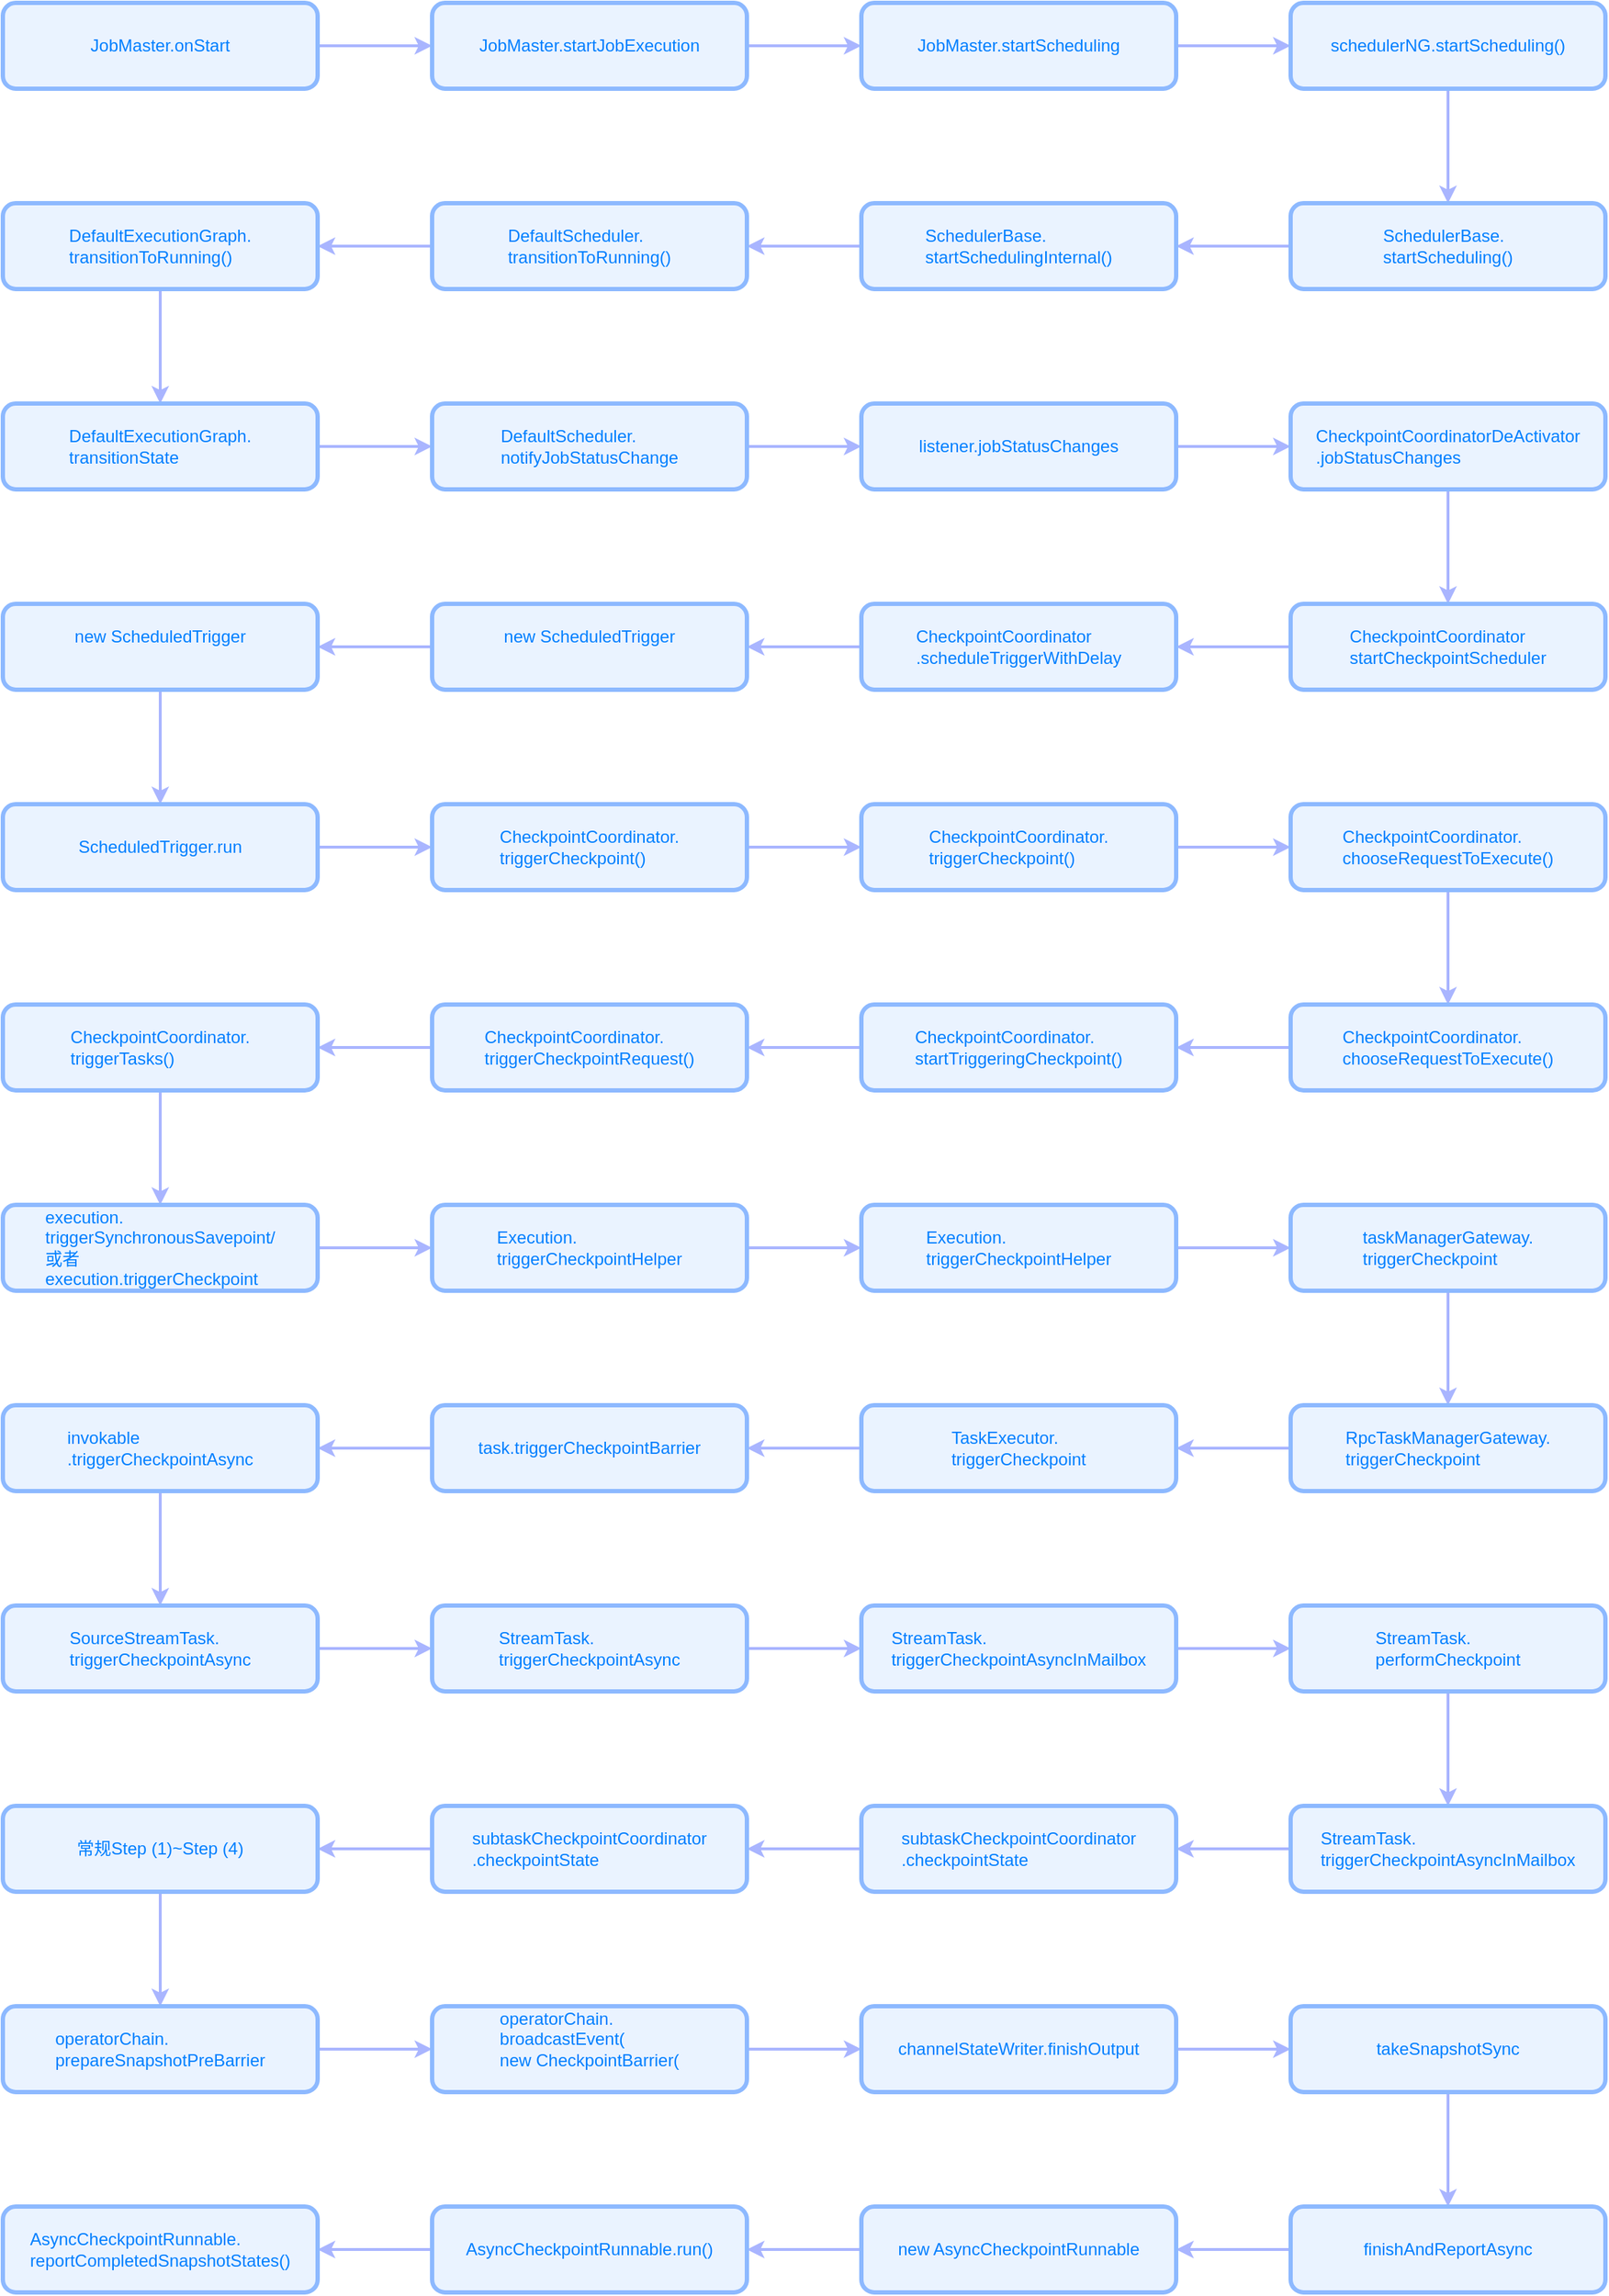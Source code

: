 <mxfile version="20.2.0" type="github">
  <diagram id="rIVFuziZvPPRcLXx0T_O" name="第 1 页">
    <mxGraphModel dx="1422" dy="762" grid="1" gridSize="10" guides="1" tooltips="1" connect="1" arrows="1" fold="1" page="1" pageScale="1" pageWidth="827" pageHeight="1169" math="0" shadow="0">
      <root>
        <mxCell id="0" />
        <mxCell id="1" parent="0" />
        <mxCell id="JBiYZkBzwP2a8FWgT42R-4" value="" style="edgeStyle=orthogonalEdgeStyle;rounded=0;orthogonalLoop=1;jettySize=auto;html=1;fontFamily=Helvetica;fontSize=12;fontColor=#007FFF;strokeColor=#A9B5FF;strokeWidth=2;" edge="1" parent="1" source="JBiYZkBzwP2a8FWgT42R-1" target="JBiYZkBzwP2a8FWgT42R-3">
          <mxGeometry relative="1" as="geometry" />
        </mxCell>
        <mxCell id="JBiYZkBzwP2a8FWgT42R-1" value="&lt;span style=&quot;text-align: left;&quot;&gt;&lt;font color=&quot;#007fff&quot;&gt;JobMaster.&lt;/font&gt;&lt;/span&gt;&lt;font color=&quot;#007fff&quot;&gt;onStart&lt;/font&gt;" style="rounded=1;whiteSpace=wrap;html=1;fillColor=#EAF3FF;strokeColor=#8DB9FF;strokeWidth=3;" vertex="1" parent="1">
          <mxGeometry x="50" y="120" width="220" height="60" as="geometry" />
        </mxCell>
        <mxCell id="JBiYZkBzwP2a8FWgT42R-6" value="" style="edgeStyle=orthogonalEdgeStyle;rounded=0;orthogonalLoop=1;jettySize=auto;html=1;fontFamily=Helvetica;fontSize=12;fontColor=#007FFF;strokeColor=#A9B5FF;strokeWidth=2;" edge="1" parent="1" source="JBiYZkBzwP2a8FWgT42R-3" target="JBiYZkBzwP2a8FWgT42R-5">
          <mxGeometry relative="1" as="geometry" />
        </mxCell>
        <mxCell id="JBiYZkBzwP2a8FWgT42R-3" value="&lt;span style=&quot;text-align: left;&quot;&gt;&lt;font color=&quot;#007fff&quot;&gt;JobMaster.startJobExecution&lt;/font&gt;&lt;/span&gt;" style="rounded=1;whiteSpace=wrap;html=1;fillColor=#EAF3FF;strokeColor=#8DB9FF;strokeWidth=3;" vertex="1" parent="1">
          <mxGeometry x="350" y="120" width="220" height="60" as="geometry" />
        </mxCell>
        <mxCell id="JBiYZkBzwP2a8FWgT42R-8" value="" style="edgeStyle=orthogonalEdgeStyle;rounded=0;orthogonalLoop=1;jettySize=auto;html=1;fontFamily=Helvetica;fontSize=12;fontColor=#007FFF;strokeColor=#A9B5FF;strokeWidth=2;" edge="1" parent="1" source="JBiYZkBzwP2a8FWgT42R-5" target="JBiYZkBzwP2a8FWgT42R-7">
          <mxGeometry relative="1" as="geometry" />
        </mxCell>
        <mxCell id="JBiYZkBzwP2a8FWgT42R-5" value="&lt;span style=&quot;text-align: left;&quot;&gt;&lt;font color=&quot;#007fff&quot;&gt;JobMaster.&lt;/font&gt;&lt;/span&gt;&lt;font color=&quot;#007fff&quot;&gt;startScheduling&lt;/font&gt;" style="rounded=1;whiteSpace=wrap;html=1;fillColor=#EAF3FF;strokeColor=#8DB9FF;strokeWidth=3;" vertex="1" parent="1">
          <mxGeometry x="650" y="120" width="220" height="60" as="geometry" />
        </mxCell>
        <mxCell id="JBiYZkBzwP2a8FWgT42R-10" value="" style="edgeStyle=orthogonalEdgeStyle;rounded=0;orthogonalLoop=1;jettySize=auto;html=1;fontFamily=Helvetica;fontSize=12;fontColor=#007FFF;strokeColor=#A9B5FF;strokeWidth=2;" edge="1" parent="1" source="JBiYZkBzwP2a8FWgT42R-7" target="JBiYZkBzwP2a8FWgT42R-9">
          <mxGeometry relative="1" as="geometry" />
        </mxCell>
        <mxCell id="JBiYZkBzwP2a8FWgT42R-7" value="&lt;div style=&quot;text-align: left;&quot;&gt;&lt;span style=&quot;background-color: initial;&quot;&gt;&lt;font color=&quot;#007fff&quot;&gt;schedulerNG.startScheduling()&lt;/font&gt;&lt;/span&gt;&lt;/div&gt;" style="rounded=1;whiteSpace=wrap;html=1;fillColor=#EAF3FF;strokeColor=#8DB9FF;strokeWidth=3;" vertex="1" parent="1">
          <mxGeometry x="950" y="120" width="220" height="60" as="geometry" />
        </mxCell>
        <mxCell id="JBiYZkBzwP2a8FWgT42R-12" value="" style="edgeStyle=orthogonalEdgeStyle;rounded=0;orthogonalLoop=1;jettySize=auto;html=1;fontFamily=Helvetica;fontSize=12;fontColor=#007FFF;strokeColor=#A9B5FF;strokeWidth=2;" edge="1" parent="1" source="JBiYZkBzwP2a8FWgT42R-9" target="JBiYZkBzwP2a8FWgT42R-11">
          <mxGeometry relative="1" as="geometry" />
        </mxCell>
        <mxCell id="JBiYZkBzwP2a8FWgT42R-9" value="&lt;div style=&quot;text-align: left;&quot;&gt;&lt;span style=&quot;background-color: initial;&quot;&gt;&lt;font color=&quot;#007fff&quot;&gt;SchedulerBase.&lt;/font&gt;&lt;/span&gt;&lt;/div&gt;&lt;span style=&quot;color: rgb(0, 127, 255); text-align: left;&quot;&gt;startScheduling()&lt;/span&gt;" style="rounded=1;whiteSpace=wrap;html=1;fillColor=#EAF3FF;strokeColor=#8DB9FF;strokeWidth=3;" vertex="1" parent="1">
          <mxGeometry x="950" y="260" width="220" height="60" as="geometry" />
        </mxCell>
        <mxCell id="JBiYZkBzwP2a8FWgT42R-14" value="" style="edgeStyle=orthogonalEdgeStyle;rounded=0;orthogonalLoop=1;jettySize=auto;html=1;fontFamily=Helvetica;fontSize=12;fontColor=#007FFF;strokeColor=#A9B5FF;strokeWidth=2;" edge="1" parent="1" source="JBiYZkBzwP2a8FWgT42R-11" target="JBiYZkBzwP2a8FWgT42R-13">
          <mxGeometry relative="1" as="geometry" />
        </mxCell>
        <mxCell id="JBiYZkBzwP2a8FWgT42R-11" value="&lt;div style=&quot;text-align: left;&quot;&gt;&lt;span style=&quot;background-color: initial;&quot;&gt;&lt;font color=&quot;#007fff&quot;&gt;SchedulerBase.&lt;/font&gt;&lt;/span&gt;&lt;/div&gt;&lt;div style=&quot;text-align: left;&quot;&gt;&lt;span style=&quot;background-color: initial;&quot;&gt;&lt;font color=&quot;#007fff&quot;&gt;startSchedulingInternal()&lt;/font&gt;&lt;/span&gt;&lt;/div&gt;" style="rounded=1;whiteSpace=wrap;html=1;fillColor=#EAF3FF;strokeColor=#8DB9FF;strokeWidth=3;" vertex="1" parent="1">
          <mxGeometry x="650" y="260" width="220" height="60" as="geometry" />
        </mxCell>
        <mxCell id="JBiYZkBzwP2a8FWgT42R-16" value="" style="edgeStyle=orthogonalEdgeStyle;rounded=0;orthogonalLoop=1;jettySize=auto;html=1;fontFamily=Helvetica;fontSize=12;fontColor=#007FFF;strokeColor=#A9B5FF;strokeWidth=2;" edge="1" parent="1" source="JBiYZkBzwP2a8FWgT42R-13" target="JBiYZkBzwP2a8FWgT42R-15">
          <mxGeometry relative="1" as="geometry" />
        </mxCell>
        <mxCell id="JBiYZkBzwP2a8FWgT42R-13" value="&lt;div style=&quot;text-align: left;&quot;&gt;&lt;span style=&quot;background-color: initial;&quot;&gt;&lt;font color=&quot;#007fff&quot;&gt;DefaultScheduler&lt;/font&gt;&lt;/span&gt;&lt;span style=&quot;color: rgb(0, 127, 255); background-color: initial;&quot;&gt;.&lt;/span&gt;&lt;/div&gt;&lt;div style=&quot;text-align: left;&quot;&gt;&lt;span style=&quot;background-color: initial;&quot;&gt;&lt;font color=&quot;#007fff&quot;&gt;transitionToRunning&lt;/font&gt;&lt;/span&gt;&lt;span style=&quot;color: rgb(0, 127, 255); background-color: initial;&quot;&gt;()&lt;/span&gt;&lt;/div&gt;" style="rounded=1;whiteSpace=wrap;html=1;fillColor=#EAF3FF;strokeColor=#8DB9FF;strokeWidth=3;" vertex="1" parent="1">
          <mxGeometry x="350" y="260" width="220" height="60" as="geometry" />
        </mxCell>
        <mxCell id="JBiYZkBzwP2a8FWgT42R-18" value="" style="edgeStyle=orthogonalEdgeStyle;rounded=0;orthogonalLoop=1;jettySize=auto;html=1;fontFamily=Helvetica;fontSize=12;fontColor=#007FFF;strokeColor=#A9B5FF;strokeWidth=2;" edge="1" parent="1" source="JBiYZkBzwP2a8FWgT42R-15" target="JBiYZkBzwP2a8FWgT42R-17">
          <mxGeometry relative="1" as="geometry" />
        </mxCell>
        <mxCell id="JBiYZkBzwP2a8FWgT42R-15" value="&lt;div style=&quot;text-align: left;&quot;&gt;&lt;span style=&quot;background-color: initial;&quot;&gt;&lt;font color=&quot;#007fff&quot;&gt;DefaultExecutionGraph&lt;/font&gt;&lt;/span&gt;&lt;span style=&quot;background-color: initial; color: rgb(0, 127, 255);&quot;&gt;.&lt;/span&gt;&lt;/div&gt;&lt;div style=&quot;text-align: left;&quot;&gt;&lt;span style=&quot;background-color: initial;&quot;&gt;&lt;font color=&quot;#007fff&quot;&gt;transitionToRunning&lt;/font&gt;&lt;/span&gt;&lt;span style=&quot;color: rgb(0, 127, 255); background-color: initial;&quot;&gt;()&lt;/span&gt;&lt;/div&gt;" style="rounded=1;whiteSpace=wrap;html=1;fillColor=#EAF3FF;strokeColor=#8DB9FF;strokeWidth=3;" vertex="1" parent="1">
          <mxGeometry x="50" y="260" width="220" height="60" as="geometry" />
        </mxCell>
        <mxCell id="JBiYZkBzwP2a8FWgT42R-20" value="" style="edgeStyle=orthogonalEdgeStyle;rounded=0;orthogonalLoop=1;jettySize=auto;html=1;fontFamily=Helvetica;fontSize=12;fontColor=#007FFF;strokeColor=#A9B5FF;strokeWidth=2;" edge="1" parent="1" source="JBiYZkBzwP2a8FWgT42R-17" target="JBiYZkBzwP2a8FWgT42R-19">
          <mxGeometry relative="1" as="geometry" />
        </mxCell>
        <mxCell id="JBiYZkBzwP2a8FWgT42R-17" value="&lt;div style=&quot;text-align: left;&quot;&gt;&lt;span style=&quot;background-color: initial;&quot;&gt;&lt;font color=&quot;#007fff&quot;&gt;DefaultExecutionGraph&lt;/font&gt;&lt;/span&gt;&lt;span style=&quot;background-color: initial; color: rgb(0, 127, 255);&quot;&gt;.&lt;/span&gt;&lt;/div&gt;&lt;div style=&quot;text-align: left;&quot;&gt;&lt;font color=&quot;#007fff&quot;&gt;transitionState&lt;/font&gt;&lt;br&gt;&lt;/div&gt;" style="rounded=1;whiteSpace=wrap;html=1;fillColor=#EAF3FF;strokeColor=#8DB9FF;strokeWidth=3;" vertex="1" parent="1">
          <mxGeometry x="50" y="400" width="220" height="60" as="geometry" />
        </mxCell>
        <mxCell id="JBiYZkBzwP2a8FWgT42R-22" value="" style="edgeStyle=orthogonalEdgeStyle;rounded=0;orthogonalLoop=1;jettySize=auto;html=1;fontFamily=Helvetica;fontSize=12;fontColor=#007FFF;strokeColor=#A9B5FF;strokeWidth=2;" edge="1" parent="1" source="JBiYZkBzwP2a8FWgT42R-19" target="JBiYZkBzwP2a8FWgT42R-21">
          <mxGeometry relative="1" as="geometry" />
        </mxCell>
        <mxCell id="JBiYZkBzwP2a8FWgT42R-19" value="&lt;div style=&quot;text-align: left;&quot;&gt;&lt;span style=&quot;background-color: initial;&quot;&gt;&lt;font color=&quot;#007fff&quot;&gt;DefaultScheduler&lt;/font&gt;&lt;/span&gt;&lt;span style=&quot;color: rgb(0, 127, 255); background-color: initial;&quot;&gt;.&lt;/span&gt;&lt;/div&gt;&lt;div style=&quot;text-align: left;&quot;&gt;&lt;font color=&quot;#007fff&quot;&gt;notifyJobStatusChange&lt;/font&gt;&lt;br&gt;&lt;/div&gt;" style="rounded=1;whiteSpace=wrap;html=1;fillColor=#EAF3FF;strokeColor=#8DB9FF;strokeWidth=3;" vertex="1" parent="1">
          <mxGeometry x="350" y="400" width="220" height="60" as="geometry" />
        </mxCell>
        <mxCell id="JBiYZkBzwP2a8FWgT42R-24" value="" style="edgeStyle=orthogonalEdgeStyle;rounded=0;orthogonalLoop=1;jettySize=auto;html=1;fontFamily=Helvetica;fontSize=12;fontColor=#007FFF;strokeColor=#A9B5FF;strokeWidth=2;" edge="1" parent="1" source="JBiYZkBzwP2a8FWgT42R-21" target="JBiYZkBzwP2a8FWgT42R-23">
          <mxGeometry relative="1" as="geometry" />
        </mxCell>
        <mxCell id="JBiYZkBzwP2a8FWgT42R-21" value="&lt;div style=&quot;text-align: left;&quot;&gt;&lt;font color=&quot;#007fff&quot;&gt;listener.jobStatusChanges&lt;/font&gt;&lt;br&gt;&lt;/div&gt;" style="rounded=1;whiteSpace=wrap;html=1;fillColor=#EAF3FF;strokeColor=#8DB9FF;strokeWidth=3;" vertex="1" parent="1">
          <mxGeometry x="650" y="400" width="220" height="60" as="geometry" />
        </mxCell>
        <mxCell id="JBiYZkBzwP2a8FWgT42R-26" value="" style="edgeStyle=orthogonalEdgeStyle;rounded=0;orthogonalLoop=1;jettySize=auto;html=1;fontFamily=Helvetica;fontSize=12;fontColor=#007FFF;strokeColor=#A9B5FF;strokeWidth=2;" edge="1" parent="1" source="JBiYZkBzwP2a8FWgT42R-23" target="JBiYZkBzwP2a8FWgT42R-25">
          <mxGeometry relative="1" as="geometry" />
        </mxCell>
        <mxCell id="JBiYZkBzwP2a8FWgT42R-23" value="&lt;div style=&quot;text-align: left;&quot;&gt;&lt;span style=&quot;background-color: initial;&quot;&gt;&lt;font color=&quot;#007fff&quot;&gt;CheckpointCoordinatorDeActivator&lt;/font&gt;&lt;/span&gt;&lt;/div&gt;&lt;div style=&quot;text-align: left;&quot;&gt;&lt;font color=&quot;#007fff&quot;&gt;.jobStatusChanges&lt;/font&gt;&lt;br&gt;&lt;/div&gt;" style="rounded=1;whiteSpace=wrap;html=1;fillColor=#EAF3FF;strokeColor=#8DB9FF;strokeWidth=3;" vertex="1" parent="1">
          <mxGeometry x="950" y="400" width="220" height="60" as="geometry" />
        </mxCell>
        <mxCell id="JBiYZkBzwP2a8FWgT42R-28" value="" style="edgeStyle=orthogonalEdgeStyle;rounded=0;orthogonalLoop=1;jettySize=auto;html=1;fontFamily=Helvetica;fontSize=12;fontColor=#007FFF;strokeColor=#A9B5FF;strokeWidth=2;" edge="1" parent="1" source="JBiYZkBzwP2a8FWgT42R-25" target="JBiYZkBzwP2a8FWgT42R-27">
          <mxGeometry relative="1" as="geometry" />
        </mxCell>
        <mxCell id="JBiYZkBzwP2a8FWgT42R-25" value="&lt;div style=&quot;text-align: left;&quot;&gt;&lt;span style=&quot;background-color: initial;&quot;&gt;&lt;font color=&quot;#007fff&quot;&gt;CheckpointCoordinator&lt;/font&gt;&lt;/span&gt;&lt;/div&gt;&lt;div style=&quot;text-align: left;&quot;&gt;&lt;font color=&quot;#007fff&quot;&gt;startCheckpointScheduler&lt;/font&gt;&lt;br&gt;&lt;/div&gt;" style="rounded=1;whiteSpace=wrap;html=1;fillColor=#EAF3FF;strokeColor=#8DB9FF;strokeWidth=3;" vertex="1" parent="1">
          <mxGeometry x="950" y="540" width="220" height="60" as="geometry" />
        </mxCell>
        <mxCell id="JBiYZkBzwP2a8FWgT42R-30" value="" style="edgeStyle=orthogonalEdgeStyle;rounded=0;orthogonalLoop=1;jettySize=auto;html=1;fontFamily=Helvetica;fontSize=12;fontColor=#007FFF;strokeColor=#A9B5FF;strokeWidth=2;" edge="1" parent="1" source="JBiYZkBzwP2a8FWgT42R-27" target="JBiYZkBzwP2a8FWgT42R-29">
          <mxGeometry relative="1" as="geometry" />
        </mxCell>
        <mxCell id="JBiYZkBzwP2a8FWgT42R-27" value="&lt;div style=&quot;text-align: left;&quot;&gt;&lt;span style=&quot;background-color: initial;&quot;&gt;&lt;font color=&quot;#007fff&quot;&gt;CheckpointCoordinator&lt;/font&gt;&lt;/span&gt;&lt;/div&gt;&lt;div style=&quot;text-align: left;&quot;&gt;&lt;font color=&quot;#007fff&quot;&gt;.&lt;/font&gt;&lt;span style=&quot;color: rgb(0, 127, 255); background-color: initial;&quot;&gt;scheduleTriggerWithDelay&lt;/span&gt;&lt;/div&gt;" style="rounded=1;whiteSpace=wrap;html=1;fillColor=#EAF3FF;strokeColor=#8DB9FF;strokeWidth=3;" vertex="1" parent="1">
          <mxGeometry x="650" y="540" width="220" height="60" as="geometry" />
        </mxCell>
        <mxCell id="JBiYZkBzwP2a8FWgT42R-32" value="" style="edgeStyle=orthogonalEdgeStyle;rounded=0;orthogonalLoop=1;jettySize=auto;html=1;fontFamily=Helvetica;fontSize=12;fontColor=#007FFF;strokeColor=#A9B5FF;strokeWidth=2;" edge="1" parent="1" source="JBiYZkBzwP2a8FWgT42R-29" target="JBiYZkBzwP2a8FWgT42R-31">
          <mxGeometry relative="1" as="geometry" />
        </mxCell>
        <mxCell id="JBiYZkBzwP2a8FWgT42R-29" value="&lt;div style=&quot;text-align: left;&quot;&gt;&lt;font color=&quot;#007fff&quot;&gt;new&amp;nbsp;&lt;/font&gt;&lt;span style=&quot;color: rgb(0, 127, 255); background-color: initial;&quot;&gt;ScheduledTrigger&lt;/span&gt;&lt;/div&gt;&lt;div style=&quot;text-align: left;&quot;&gt;&lt;font color=&quot;#007fff&quot;&gt;&amp;nbsp;&lt;/font&gt;&lt;/div&gt;" style="rounded=1;whiteSpace=wrap;html=1;fillColor=#EAF3FF;strokeColor=#8DB9FF;strokeWidth=3;" vertex="1" parent="1">
          <mxGeometry x="350" y="540" width="220" height="60" as="geometry" />
        </mxCell>
        <mxCell id="JBiYZkBzwP2a8FWgT42R-34" value="" style="edgeStyle=orthogonalEdgeStyle;rounded=0;orthogonalLoop=1;jettySize=auto;html=1;fontFamily=Helvetica;fontSize=12;fontColor=#007FFF;strokeColor=#A9B5FF;strokeWidth=2;" edge="1" parent="1" source="JBiYZkBzwP2a8FWgT42R-31" target="JBiYZkBzwP2a8FWgT42R-33">
          <mxGeometry relative="1" as="geometry" />
        </mxCell>
        <mxCell id="JBiYZkBzwP2a8FWgT42R-31" value="&lt;div style=&quot;text-align: left;&quot;&gt;&lt;font color=&quot;#007fff&quot;&gt;new&amp;nbsp;&lt;/font&gt;&lt;span style=&quot;color: rgb(0, 127, 255); background-color: initial;&quot;&gt;ScheduledTrigger&lt;/span&gt;&lt;/div&gt;&lt;div style=&quot;text-align: left;&quot;&gt;&lt;font color=&quot;#007fff&quot;&gt;&amp;nbsp;&lt;/font&gt;&lt;/div&gt;" style="rounded=1;whiteSpace=wrap;html=1;fillColor=#EAF3FF;strokeColor=#8DB9FF;strokeWidth=3;" vertex="1" parent="1">
          <mxGeometry x="50" y="540" width="220" height="60" as="geometry" />
        </mxCell>
        <mxCell id="JBiYZkBzwP2a8FWgT42R-36" value="" style="edgeStyle=orthogonalEdgeStyle;rounded=0;orthogonalLoop=1;jettySize=auto;html=1;fontFamily=Helvetica;fontSize=12;fontColor=#007FFF;strokeColor=#A9B5FF;strokeWidth=2;" edge="1" parent="1" source="JBiYZkBzwP2a8FWgT42R-33" target="JBiYZkBzwP2a8FWgT42R-35">
          <mxGeometry relative="1" as="geometry" />
        </mxCell>
        <mxCell id="JBiYZkBzwP2a8FWgT42R-33" value="&lt;div style=&quot;text-align: left;&quot;&gt;&lt;font color=&quot;#007fff&quot;&gt;ScheduledTrigger.run&lt;/font&gt;&lt;br&gt;&lt;/div&gt;" style="rounded=1;whiteSpace=wrap;html=1;fillColor=#EAF3FF;strokeColor=#8DB9FF;strokeWidth=3;" vertex="1" parent="1">
          <mxGeometry x="50" y="680" width="220" height="60" as="geometry" />
        </mxCell>
        <mxCell id="JBiYZkBzwP2a8FWgT42R-38" value="" style="edgeStyle=orthogonalEdgeStyle;rounded=0;orthogonalLoop=1;jettySize=auto;html=1;fontFamily=Helvetica;fontSize=12;fontColor=#007FFF;strokeColor=#A9B5FF;strokeWidth=2;" edge="1" parent="1" source="JBiYZkBzwP2a8FWgT42R-35" target="JBiYZkBzwP2a8FWgT42R-37">
          <mxGeometry relative="1" as="geometry" />
        </mxCell>
        <mxCell id="JBiYZkBzwP2a8FWgT42R-35" value="&lt;div style=&quot;text-align: left;&quot;&gt;&lt;font color=&quot;#007fff&quot;&gt;CheckpointCoordinator.&lt;/font&gt;&lt;br&gt;&lt;/div&gt;&lt;div style=&quot;text-align: left;&quot;&gt;&lt;font color=&quot;#007fff&quot;&gt;triggerCheckpoint()&lt;br&gt;&lt;/font&gt;&lt;/div&gt;" style="rounded=1;whiteSpace=wrap;html=1;fillColor=#EAF3FF;strokeColor=#8DB9FF;strokeWidth=3;" vertex="1" parent="1">
          <mxGeometry x="350" y="680" width="220" height="60" as="geometry" />
        </mxCell>
        <mxCell id="JBiYZkBzwP2a8FWgT42R-40" value="" style="edgeStyle=orthogonalEdgeStyle;rounded=0;orthogonalLoop=1;jettySize=auto;html=1;fontFamily=Helvetica;fontSize=12;fontColor=#007FFF;strokeColor=#A9B5FF;strokeWidth=2;" edge="1" parent="1" source="JBiYZkBzwP2a8FWgT42R-37" target="JBiYZkBzwP2a8FWgT42R-39">
          <mxGeometry relative="1" as="geometry" />
        </mxCell>
        <mxCell id="JBiYZkBzwP2a8FWgT42R-37" value="&lt;div style=&quot;text-align: left;&quot;&gt;&lt;font color=&quot;#007fff&quot;&gt;CheckpointCoordinator.&lt;/font&gt;&lt;br&gt;&lt;/div&gt;&lt;div style=&quot;text-align: left;&quot;&gt;&lt;font color=&quot;#007fff&quot;&gt;triggerCheckpoint()&lt;br&gt;&lt;/font&gt;&lt;/div&gt;" style="rounded=1;whiteSpace=wrap;html=1;fillColor=#EAF3FF;strokeColor=#8DB9FF;strokeWidth=3;" vertex="1" parent="1">
          <mxGeometry x="650" y="680" width="220" height="60" as="geometry" />
        </mxCell>
        <mxCell id="JBiYZkBzwP2a8FWgT42R-42" value="" style="edgeStyle=orthogonalEdgeStyle;rounded=0;orthogonalLoop=1;jettySize=auto;html=1;fontFamily=Helvetica;fontSize=12;fontColor=#007FFF;strokeColor=#A9B5FF;strokeWidth=2;" edge="1" parent="1" source="JBiYZkBzwP2a8FWgT42R-39" target="JBiYZkBzwP2a8FWgT42R-41">
          <mxGeometry relative="1" as="geometry" />
        </mxCell>
        <mxCell id="JBiYZkBzwP2a8FWgT42R-39" value="&lt;div style=&quot;text-align: left;&quot;&gt;&lt;font color=&quot;#007fff&quot;&gt;CheckpointCoordinator.&lt;/font&gt;&lt;br&gt;&lt;/div&gt;&lt;div style=&quot;text-align: left;&quot;&gt;&lt;span style=&quot;background-color: initial;&quot;&gt;&lt;font color=&quot;#007fff&quot;&gt;chooseRequestToExecute&lt;/font&gt;&lt;/span&gt;&lt;span style=&quot;color: rgb(0, 127, 255); background-color: initial;&quot;&gt;()&lt;/span&gt;&lt;/div&gt;" style="rounded=1;whiteSpace=wrap;html=1;fillColor=#EAF3FF;strokeColor=#8DB9FF;strokeWidth=3;" vertex="1" parent="1">
          <mxGeometry x="950" y="680" width="220" height="60" as="geometry" />
        </mxCell>
        <mxCell id="JBiYZkBzwP2a8FWgT42R-44" value="" style="edgeStyle=orthogonalEdgeStyle;rounded=0;orthogonalLoop=1;jettySize=auto;html=1;fontFamily=Helvetica;fontSize=12;fontColor=#007FFF;strokeColor=#A9B5FF;strokeWidth=2;" edge="1" parent="1" source="JBiYZkBzwP2a8FWgT42R-41" target="JBiYZkBzwP2a8FWgT42R-43">
          <mxGeometry relative="1" as="geometry" />
        </mxCell>
        <mxCell id="JBiYZkBzwP2a8FWgT42R-41" value="&lt;div style=&quot;text-align: left;&quot;&gt;&lt;font color=&quot;#007fff&quot;&gt;CheckpointCoordinator.&lt;/font&gt;&lt;br&gt;&lt;/div&gt;&lt;div style=&quot;text-align: left;&quot;&gt;&lt;span style=&quot;background-color: initial;&quot;&gt;&lt;font color=&quot;#007fff&quot;&gt;chooseRequestToExecute&lt;/font&gt;&lt;/span&gt;&lt;span style=&quot;color: rgb(0, 127, 255); background-color: initial;&quot;&gt;()&lt;/span&gt;&lt;/div&gt;" style="rounded=1;whiteSpace=wrap;html=1;fillColor=#EAF3FF;strokeColor=#8DB9FF;strokeWidth=3;" vertex="1" parent="1">
          <mxGeometry x="950" y="820" width="220" height="60" as="geometry" />
        </mxCell>
        <mxCell id="JBiYZkBzwP2a8FWgT42R-63" value="" style="edgeStyle=orthogonalEdgeStyle;rounded=0;orthogonalLoop=1;jettySize=auto;html=1;fontFamily=Helvetica;fontSize=12;fontColor=#007FFF;strokeColor=#A9B5FF;strokeWidth=2;" edge="1" parent="1" source="JBiYZkBzwP2a8FWgT42R-43" target="JBiYZkBzwP2a8FWgT42R-62">
          <mxGeometry relative="1" as="geometry" />
        </mxCell>
        <mxCell id="JBiYZkBzwP2a8FWgT42R-43" value="&lt;div style=&quot;text-align: left;&quot;&gt;&lt;font color=&quot;#007fff&quot;&gt;CheckpointCoordinator.&lt;/font&gt;&lt;br&gt;&lt;/div&gt;&lt;div style=&quot;text-align: left;&quot;&gt;&lt;span style=&quot;background-color: initial;&quot;&gt;&lt;font color=&quot;#007fff&quot;&gt;startTriggeringCheckpoint&lt;/font&gt;&lt;/span&gt;&lt;span style=&quot;background-color: initial; color: rgb(0, 127, 255);&quot;&gt;()&lt;/span&gt;&lt;/div&gt;" style="rounded=1;whiteSpace=wrap;html=1;fillColor=#EAF3FF;strokeColor=#8DB9FF;strokeWidth=3;" vertex="1" parent="1">
          <mxGeometry x="650" y="820" width="220" height="60" as="geometry" />
        </mxCell>
        <mxCell id="JBiYZkBzwP2a8FWgT42R-65" value="" style="edgeStyle=orthogonalEdgeStyle;rounded=0;orthogonalLoop=1;jettySize=auto;html=1;fontFamily=Helvetica;fontSize=12;fontColor=#007FFF;strokeColor=#A9B5FF;strokeWidth=2;" edge="1" parent="1" source="JBiYZkBzwP2a8FWgT42R-62" target="JBiYZkBzwP2a8FWgT42R-64">
          <mxGeometry relative="1" as="geometry" />
        </mxCell>
        <mxCell id="JBiYZkBzwP2a8FWgT42R-62" value="&lt;div style=&quot;text-align: left;&quot;&gt;&lt;font color=&quot;#007fff&quot;&gt;CheckpointCoordinator.&lt;/font&gt;&lt;br&gt;&lt;/div&gt;&lt;div style=&quot;text-align: left;&quot;&gt;&lt;span style=&quot;background-color: initial;&quot;&gt;&lt;font color=&quot;#007fff&quot;&gt;triggerCheckpointRequest&lt;/font&gt;&lt;/span&gt;&lt;span style=&quot;background-color: initial; color: rgb(0, 127, 255);&quot;&gt;()&lt;/span&gt;&lt;/div&gt;" style="rounded=1;whiteSpace=wrap;html=1;fillColor=#EAF3FF;strokeColor=#8DB9FF;strokeWidth=3;" vertex="1" parent="1">
          <mxGeometry x="350" y="820" width="220" height="60" as="geometry" />
        </mxCell>
        <mxCell id="JBiYZkBzwP2a8FWgT42R-67" value="" style="edgeStyle=orthogonalEdgeStyle;rounded=0;orthogonalLoop=1;jettySize=auto;html=1;fontFamily=Helvetica;fontSize=12;fontColor=#007FFF;strokeColor=#A9B5FF;strokeWidth=2;" edge="1" parent="1" source="JBiYZkBzwP2a8FWgT42R-64" target="JBiYZkBzwP2a8FWgT42R-66">
          <mxGeometry relative="1" as="geometry" />
        </mxCell>
        <mxCell id="JBiYZkBzwP2a8FWgT42R-64" value="&lt;div style=&quot;text-align: left;&quot;&gt;&lt;font color=&quot;#007fff&quot;&gt;CheckpointCoordinator.&lt;/font&gt;&lt;br&gt;&lt;/div&gt;&lt;div style=&quot;text-align: left;&quot;&gt;&lt;span style=&quot;background-color: initial;&quot;&gt;&lt;font color=&quot;#007fff&quot;&gt;triggerTasks&lt;/font&gt;&lt;/span&gt;&lt;span style=&quot;background-color: initial; color: rgb(0, 127, 255);&quot;&gt;()&lt;/span&gt;&lt;/div&gt;" style="rounded=1;whiteSpace=wrap;html=1;fillColor=#EAF3FF;strokeColor=#8DB9FF;strokeWidth=3;" vertex="1" parent="1">
          <mxGeometry x="50" y="820" width="220" height="60" as="geometry" />
        </mxCell>
        <mxCell id="JBiYZkBzwP2a8FWgT42R-69" value="" style="edgeStyle=orthogonalEdgeStyle;rounded=0;orthogonalLoop=1;jettySize=auto;html=1;fontFamily=Helvetica;fontSize=12;fontColor=#007FFF;strokeColor=#A9B5FF;strokeWidth=2;" edge="1" parent="1" source="JBiYZkBzwP2a8FWgT42R-66" target="JBiYZkBzwP2a8FWgT42R-68">
          <mxGeometry relative="1" as="geometry" />
        </mxCell>
        <mxCell id="JBiYZkBzwP2a8FWgT42R-66" value="&lt;div style=&quot;text-align: left;&quot;&gt;&lt;font color=&quot;#007fff&quot;&gt;execution.&lt;/font&gt;&lt;/div&gt;&lt;div style=&quot;text-align: left;&quot;&gt;&lt;font color=&quot;#007fff&quot;&gt;triggerSynchronousSavepoint/&lt;/font&gt;&lt;br&gt;&lt;/div&gt;&lt;div style=&quot;text-align: left;&quot;&gt;&lt;font color=&quot;#007fff&quot;&gt;或者&lt;/font&gt;&lt;/div&gt;&lt;div style=&quot;text-align: left;&quot;&gt;&lt;font color=&quot;#007fff&quot;&gt;execution.triggerCheckpoint&lt;br&gt;&lt;/font&gt;&lt;/div&gt;" style="rounded=1;whiteSpace=wrap;html=1;fillColor=#EAF3FF;strokeColor=#8DB9FF;strokeWidth=3;" vertex="1" parent="1">
          <mxGeometry x="50" y="960" width="220" height="60" as="geometry" />
        </mxCell>
        <mxCell id="JBiYZkBzwP2a8FWgT42R-71" value="" style="edgeStyle=orthogonalEdgeStyle;rounded=0;orthogonalLoop=1;jettySize=auto;html=1;fontFamily=Helvetica;fontSize=12;fontColor=#007FFF;strokeColor=#A9B5FF;strokeWidth=2;" edge="1" parent="1" source="JBiYZkBzwP2a8FWgT42R-68" target="JBiYZkBzwP2a8FWgT42R-70">
          <mxGeometry relative="1" as="geometry" />
        </mxCell>
        <mxCell id="JBiYZkBzwP2a8FWgT42R-68" value="&lt;div style=&quot;text-align: left;&quot;&gt;&lt;span style=&quot;background-color: initial;&quot;&gt;&lt;font color=&quot;#007fff&quot;&gt;Execution&lt;/font&gt;&lt;/span&gt;&lt;span style=&quot;color: rgb(0, 127, 255); background-color: initial;&quot;&gt;.&lt;/span&gt;&lt;/div&gt;&lt;div style=&quot;text-align: left;&quot;&gt;&lt;font color=&quot;#007fff&quot;&gt;triggerCheckpointHelper&lt;/font&gt;&lt;br&gt;&lt;/div&gt;" style="rounded=1;whiteSpace=wrap;html=1;fillColor=#EAF3FF;strokeColor=#8DB9FF;strokeWidth=3;" vertex="1" parent="1">
          <mxGeometry x="350" y="960" width="220" height="60" as="geometry" />
        </mxCell>
        <mxCell id="JBiYZkBzwP2a8FWgT42R-73" value="" style="edgeStyle=orthogonalEdgeStyle;rounded=0;orthogonalLoop=1;jettySize=auto;html=1;fontFamily=Helvetica;fontSize=12;fontColor=#007FFF;strokeColor=#A9B5FF;strokeWidth=2;" edge="1" parent="1" source="JBiYZkBzwP2a8FWgT42R-70" target="JBiYZkBzwP2a8FWgT42R-72">
          <mxGeometry relative="1" as="geometry" />
        </mxCell>
        <mxCell id="JBiYZkBzwP2a8FWgT42R-70" value="&lt;div style=&quot;text-align: left;&quot;&gt;&lt;span style=&quot;background-color: initial;&quot;&gt;&lt;font color=&quot;#007fff&quot;&gt;Execution&lt;/font&gt;&lt;/span&gt;&lt;span style=&quot;color: rgb(0, 127, 255); background-color: initial;&quot;&gt;.&lt;/span&gt;&lt;/div&gt;&lt;div style=&quot;text-align: left;&quot;&gt;&lt;font color=&quot;#007fff&quot;&gt;triggerCheckpointHelper&lt;/font&gt;&lt;br&gt;&lt;/div&gt;" style="rounded=1;whiteSpace=wrap;html=1;fillColor=#EAF3FF;strokeColor=#8DB9FF;strokeWidth=3;" vertex="1" parent="1">
          <mxGeometry x="650" y="960" width="220" height="60" as="geometry" />
        </mxCell>
        <mxCell id="JBiYZkBzwP2a8FWgT42R-75" value="" style="edgeStyle=orthogonalEdgeStyle;rounded=0;orthogonalLoop=1;jettySize=auto;html=1;fontFamily=Helvetica;fontSize=12;fontColor=#007FFF;strokeColor=#A9B5FF;strokeWidth=2;" edge="1" parent="1" source="JBiYZkBzwP2a8FWgT42R-72" target="JBiYZkBzwP2a8FWgT42R-74">
          <mxGeometry relative="1" as="geometry" />
        </mxCell>
        <mxCell id="JBiYZkBzwP2a8FWgT42R-72" value="&lt;div style=&quot;text-align: left;&quot;&gt;&lt;font color=&quot;#007fff&quot;&gt;taskManagerGateway.&lt;/font&gt;&lt;/div&gt;&lt;div style=&quot;text-align: left;&quot;&gt;&lt;font color=&quot;#007fff&quot;&gt;triggerCheckpoint&lt;/font&gt;&lt;br&gt;&lt;/div&gt;" style="rounded=1;whiteSpace=wrap;html=1;fillColor=#EAF3FF;strokeColor=#8DB9FF;strokeWidth=3;" vertex="1" parent="1">
          <mxGeometry x="950" y="960" width="220" height="60" as="geometry" />
        </mxCell>
        <mxCell id="JBiYZkBzwP2a8FWgT42R-77" value="" style="edgeStyle=orthogonalEdgeStyle;rounded=0;orthogonalLoop=1;jettySize=auto;html=1;fontFamily=Helvetica;fontSize=12;fontColor=#007FFF;strokeColor=#A9B5FF;strokeWidth=2;" edge="1" parent="1" source="JBiYZkBzwP2a8FWgT42R-74" target="JBiYZkBzwP2a8FWgT42R-76">
          <mxGeometry relative="1" as="geometry" />
        </mxCell>
        <mxCell id="JBiYZkBzwP2a8FWgT42R-74" value="&lt;div style=&quot;text-align: left;&quot;&gt;&lt;span style=&quot;background-color: initial;&quot;&gt;&lt;font color=&quot;#007fff&quot;&gt;RpcTaskManagerGateway&lt;/font&gt;&lt;/span&gt;&lt;span style=&quot;background-color: initial; color: rgb(0, 127, 255);&quot;&gt;.&lt;/span&gt;&lt;/div&gt;&lt;div style=&quot;text-align: left;&quot;&gt;&lt;font color=&quot;#007fff&quot;&gt;triggerCheckpoint&lt;/font&gt;&lt;br&gt;&lt;/div&gt;" style="rounded=1;whiteSpace=wrap;html=1;fillColor=#EAF3FF;strokeColor=#8DB9FF;strokeWidth=3;" vertex="1" parent="1">
          <mxGeometry x="950" y="1100" width="220" height="60" as="geometry" />
        </mxCell>
        <mxCell id="JBiYZkBzwP2a8FWgT42R-79" value="" style="edgeStyle=orthogonalEdgeStyle;rounded=0;orthogonalLoop=1;jettySize=auto;html=1;fontFamily=Helvetica;fontSize=12;fontColor=#007FFF;strokeColor=#A9B5FF;strokeWidth=2;" edge="1" parent="1" source="JBiYZkBzwP2a8FWgT42R-76" target="JBiYZkBzwP2a8FWgT42R-78">
          <mxGeometry relative="1" as="geometry" />
        </mxCell>
        <mxCell id="JBiYZkBzwP2a8FWgT42R-76" value="&lt;div style=&quot;text-align: left;&quot;&gt;&lt;span style=&quot;background-color: initial;&quot;&gt;&lt;font color=&quot;#007fff&quot;&gt;TaskExecutor&lt;/font&gt;&lt;/span&gt;&lt;span style=&quot;background-color: initial; color: rgb(0, 127, 255);&quot;&gt;.&lt;/span&gt;&lt;/div&gt;&lt;div style=&quot;text-align: left;&quot;&gt;&lt;font color=&quot;#007fff&quot;&gt;triggerCheckpoint&lt;/font&gt;&lt;br&gt;&lt;/div&gt;" style="rounded=1;whiteSpace=wrap;html=1;fillColor=#EAF3FF;strokeColor=#8DB9FF;strokeWidth=3;" vertex="1" parent="1">
          <mxGeometry x="650" y="1100" width="220" height="60" as="geometry" />
        </mxCell>
        <mxCell id="JBiYZkBzwP2a8FWgT42R-81" value="" style="edgeStyle=orthogonalEdgeStyle;rounded=0;orthogonalLoop=1;jettySize=auto;html=1;fontFamily=Helvetica;fontSize=12;fontColor=#007FFF;strokeColor=#A9B5FF;strokeWidth=2;" edge="1" parent="1" source="JBiYZkBzwP2a8FWgT42R-78" target="JBiYZkBzwP2a8FWgT42R-80">
          <mxGeometry relative="1" as="geometry" />
        </mxCell>
        <mxCell id="JBiYZkBzwP2a8FWgT42R-78" value="&lt;div style=&quot;text-align: left;&quot;&gt;&lt;font color=&quot;#007fff&quot;&gt;task.triggerCheckpointBarrier&lt;/font&gt;&lt;br&gt;&lt;/div&gt;" style="rounded=1;whiteSpace=wrap;html=1;fillColor=#EAF3FF;strokeColor=#8DB9FF;strokeWidth=3;" vertex="1" parent="1">
          <mxGeometry x="350" y="1100" width="220" height="60" as="geometry" />
        </mxCell>
        <mxCell id="JBiYZkBzwP2a8FWgT42R-83" value="" style="edgeStyle=orthogonalEdgeStyle;rounded=0;orthogonalLoop=1;jettySize=auto;html=1;fontFamily=Helvetica;fontSize=12;fontColor=#007FFF;strokeColor=#A9B5FF;strokeWidth=2;" edge="1" parent="1" source="JBiYZkBzwP2a8FWgT42R-80" target="JBiYZkBzwP2a8FWgT42R-82">
          <mxGeometry relative="1" as="geometry" />
        </mxCell>
        <mxCell id="JBiYZkBzwP2a8FWgT42R-80" value="&lt;div style=&quot;text-align: left;&quot;&gt;&lt;font color=&quot;#007fff&quot;&gt;invokable&lt;/font&gt;&lt;/div&gt;&lt;div style=&quot;text-align: left;&quot;&gt;&lt;font color=&quot;#007fff&quot;&gt;.triggerCheckpointAsync&lt;/font&gt;&lt;br&gt;&lt;/div&gt;" style="rounded=1;whiteSpace=wrap;html=1;fillColor=#EAF3FF;strokeColor=#8DB9FF;strokeWidth=3;" vertex="1" parent="1">
          <mxGeometry x="50" y="1100" width="220" height="60" as="geometry" />
        </mxCell>
        <mxCell id="JBiYZkBzwP2a8FWgT42R-85" value="" style="edgeStyle=orthogonalEdgeStyle;rounded=0;orthogonalLoop=1;jettySize=auto;html=1;fontFamily=Helvetica;fontSize=12;fontColor=#007FFF;strokeColor=#A9B5FF;strokeWidth=2;" edge="1" parent="1" source="JBiYZkBzwP2a8FWgT42R-82" target="JBiYZkBzwP2a8FWgT42R-84">
          <mxGeometry relative="1" as="geometry" />
        </mxCell>
        <mxCell id="JBiYZkBzwP2a8FWgT42R-82" value="&lt;div style=&quot;text-align: left;&quot;&gt;&lt;span style=&quot;background-color: initial;&quot;&gt;&lt;font color=&quot;#007fff&quot;&gt;SourceStreamTask.&lt;/font&gt;&lt;/span&gt;&lt;/div&gt;&lt;div style=&quot;text-align: left;&quot;&gt;&lt;span style=&quot;color: rgb(0, 127, 255); background-color: initial;&quot;&gt;triggerCheckpointAsync&lt;/span&gt;&lt;br&gt;&lt;/div&gt;" style="rounded=1;whiteSpace=wrap;html=1;fillColor=#EAF3FF;strokeColor=#8DB9FF;strokeWidth=3;" vertex="1" parent="1">
          <mxGeometry x="50" y="1240" width="220" height="60" as="geometry" />
        </mxCell>
        <mxCell id="JBiYZkBzwP2a8FWgT42R-87" value="" style="edgeStyle=orthogonalEdgeStyle;rounded=0;orthogonalLoop=1;jettySize=auto;html=1;fontFamily=Helvetica;fontSize=12;fontColor=#007FFF;strokeColor=#A9B5FF;strokeWidth=2;" edge="1" parent="1" source="JBiYZkBzwP2a8FWgT42R-84" target="JBiYZkBzwP2a8FWgT42R-86">
          <mxGeometry relative="1" as="geometry" />
        </mxCell>
        <mxCell id="JBiYZkBzwP2a8FWgT42R-84" value="&lt;div style=&quot;text-align: left;&quot;&gt;&lt;span style=&quot;background-color: initial;&quot;&gt;&lt;font color=&quot;#007fff&quot;&gt;StreamTask&lt;/font&gt;&lt;/span&gt;&lt;span style=&quot;color: rgb(0, 127, 255); background-color: initial;&quot;&gt;.&lt;/span&gt;&lt;/div&gt;&lt;div style=&quot;text-align: left;&quot;&gt;&lt;span style=&quot;background-color: initial;&quot;&gt;&lt;font color=&quot;#007fff&quot;&gt;triggerCheckpointAsync&lt;/font&gt;&lt;/span&gt;&lt;/div&gt;" style="rounded=1;whiteSpace=wrap;html=1;fillColor=#EAF3FF;strokeColor=#8DB9FF;strokeWidth=3;" vertex="1" parent="1">
          <mxGeometry x="350" y="1240" width="220" height="60" as="geometry" />
        </mxCell>
        <mxCell id="JBiYZkBzwP2a8FWgT42R-89" value="" style="edgeStyle=orthogonalEdgeStyle;rounded=0;orthogonalLoop=1;jettySize=auto;html=1;fontFamily=Helvetica;fontSize=12;fontColor=#007FFF;strokeColor=#A9B5FF;strokeWidth=2;" edge="1" parent="1" source="JBiYZkBzwP2a8FWgT42R-86" target="JBiYZkBzwP2a8FWgT42R-88">
          <mxGeometry relative="1" as="geometry" />
        </mxCell>
        <mxCell id="JBiYZkBzwP2a8FWgT42R-86" value="&lt;div style=&quot;text-align: left;&quot;&gt;&lt;span style=&quot;background-color: initial;&quot;&gt;&lt;font color=&quot;#007fff&quot;&gt;StreamTask&lt;/font&gt;&lt;/span&gt;&lt;span style=&quot;color: rgb(0, 127, 255); background-color: initial;&quot;&gt;.&lt;/span&gt;&lt;/div&gt;&lt;div style=&quot;text-align: left;&quot;&gt;&lt;font color=&quot;#007fff&quot;&gt;triggerCheckpointAsyncInMailbox&lt;/font&gt;&lt;br&gt;&lt;/div&gt;" style="rounded=1;whiteSpace=wrap;html=1;fillColor=#EAF3FF;strokeColor=#8DB9FF;strokeWidth=3;" vertex="1" parent="1">
          <mxGeometry x="650" y="1240" width="220" height="60" as="geometry" />
        </mxCell>
        <mxCell id="JBiYZkBzwP2a8FWgT42R-91" value="" style="edgeStyle=orthogonalEdgeStyle;rounded=0;orthogonalLoop=1;jettySize=auto;html=1;fontFamily=Helvetica;fontSize=12;fontColor=#007FFF;strokeColor=#A9B5FF;strokeWidth=2;" edge="1" parent="1" source="JBiYZkBzwP2a8FWgT42R-88" target="JBiYZkBzwP2a8FWgT42R-90">
          <mxGeometry relative="1" as="geometry" />
        </mxCell>
        <mxCell id="JBiYZkBzwP2a8FWgT42R-88" value="&lt;div style=&quot;text-align: left;&quot;&gt;&lt;span style=&quot;background-color: initial;&quot;&gt;&lt;font color=&quot;#007fff&quot;&gt;StreamTask&lt;/font&gt;&lt;/span&gt;&lt;span style=&quot;color: rgb(0, 127, 255); background-color: initial;&quot;&gt;.&lt;/span&gt;&lt;/div&gt;&lt;div style=&quot;text-align: left;&quot;&gt;&lt;font color=&quot;#007fff&quot;&gt;performCheckpoint&lt;/font&gt;&lt;br&gt;&lt;/div&gt;" style="rounded=1;whiteSpace=wrap;html=1;fillColor=#EAF3FF;strokeColor=#8DB9FF;strokeWidth=3;" vertex="1" parent="1">
          <mxGeometry x="950" y="1240" width="220" height="60" as="geometry" />
        </mxCell>
        <mxCell id="JBiYZkBzwP2a8FWgT42R-93" value="" style="edgeStyle=orthogonalEdgeStyle;rounded=0;orthogonalLoop=1;jettySize=auto;html=1;fontFamily=Helvetica;fontSize=12;fontColor=#007FFF;strokeColor=#A9B5FF;strokeWidth=2;" edge="1" parent="1" source="JBiYZkBzwP2a8FWgT42R-90" target="JBiYZkBzwP2a8FWgT42R-92">
          <mxGeometry relative="1" as="geometry" />
        </mxCell>
        <mxCell id="JBiYZkBzwP2a8FWgT42R-90" value="&lt;div style=&quot;text-align: left;&quot;&gt;&lt;span style=&quot;background-color: initial;&quot;&gt;&lt;font color=&quot;#007fff&quot;&gt;StreamTask&lt;/font&gt;&lt;/span&gt;&lt;span style=&quot;color: rgb(0, 127, 255); background-color: initial;&quot;&gt;.&lt;/span&gt;&lt;/div&gt;&lt;div style=&quot;text-align: left;&quot;&gt;&lt;font color=&quot;#007fff&quot;&gt;triggerCheckpointAsyncInMailbox&lt;/font&gt;&lt;br&gt;&lt;/div&gt;" style="rounded=1;whiteSpace=wrap;html=1;fillColor=#EAF3FF;strokeColor=#8DB9FF;strokeWidth=3;" vertex="1" parent="1">
          <mxGeometry x="950" y="1380" width="220" height="60" as="geometry" />
        </mxCell>
        <mxCell id="JBiYZkBzwP2a8FWgT42R-95" value="" style="edgeStyle=orthogonalEdgeStyle;rounded=0;orthogonalLoop=1;jettySize=auto;html=1;fontFamily=Helvetica;fontSize=12;fontColor=#007FFF;strokeColor=#A9B5FF;strokeWidth=2;" edge="1" parent="1" source="JBiYZkBzwP2a8FWgT42R-92" target="JBiYZkBzwP2a8FWgT42R-94">
          <mxGeometry relative="1" as="geometry" />
        </mxCell>
        <mxCell id="JBiYZkBzwP2a8FWgT42R-92" value="&lt;div style=&quot;text-align: left;&quot;&gt;&lt;font color=&quot;#007fff&quot;&gt;subtaskCheckpointCoordinator&lt;/font&gt;&lt;/div&gt;&lt;div style=&quot;text-align: left;&quot;&gt;&lt;font color=&quot;#007fff&quot;&gt;.checkpointState&lt;/font&gt;&lt;br&gt;&lt;/div&gt;" style="rounded=1;whiteSpace=wrap;html=1;fillColor=#EAF3FF;strokeColor=#8DB9FF;strokeWidth=3;" vertex="1" parent="1">
          <mxGeometry x="650" y="1380" width="220" height="60" as="geometry" />
        </mxCell>
        <mxCell id="JBiYZkBzwP2a8FWgT42R-99" value="" style="edgeStyle=orthogonalEdgeStyle;rounded=0;orthogonalLoop=1;jettySize=auto;html=1;fontFamily=Helvetica;fontSize=12;fontColor=#007FFF;strokeColor=#A9B5FF;strokeWidth=2;" edge="1" parent="1" source="JBiYZkBzwP2a8FWgT42R-94" target="JBiYZkBzwP2a8FWgT42R-98">
          <mxGeometry relative="1" as="geometry" />
        </mxCell>
        <mxCell id="JBiYZkBzwP2a8FWgT42R-94" value="&lt;div style=&quot;text-align: left;&quot;&gt;&lt;font color=&quot;#007fff&quot;&gt;subtaskCheckpointCoordinator&lt;/font&gt;&lt;/div&gt;&lt;div style=&quot;text-align: left;&quot;&gt;&lt;font color=&quot;#007fff&quot;&gt;.checkpointState&lt;/font&gt;&lt;br&gt;&lt;/div&gt;" style="rounded=1;whiteSpace=wrap;html=1;fillColor=#EAF3FF;strokeColor=#8DB9FF;strokeWidth=3;" vertex="1" parent="1">
          <mxGeometry x="350" y="1380" width="220" height="60" as="geometry" />
        </mxCell>
        <mxCell id="JBiYZkBzwP2a8FWgT42R-101" value="" style="edgeStyle=orthogonalEdgeStyle;rounded=0;orthogonalLoop=1;jettySize=auto;html=1;fontFamily=Helvetica;fontSize=12;fontColor=#007FFF;strokeColor=#A9B5FF;strokeWidth=2;" edge="1" parent="1" source="JBiYZkBzwP2a8FWgT42R-98" target="JBiYZkBzwP2a8FWgT42R-100">
          <mxGeometry relative="1" as="geometry" />
        </mxCell>
        <mxCell id="JBiYZkBzwP2a8FWgT42R-98" value="&lt;div style=&quot;text-align: left;&quot;&gt;&lt;span style=&quot;background-color: initial;&quot;&gt;&lt;font color=&quot;#007fff&quot;&gt;常规Step (1)~&lt;/font&gt;&lt;/span&gt;&lt;span style=&quot;background-color: initial; color: rgb(0, 127, 255);&quot;&gt;Step (4)&lt;/span&gt;&lt;/div&gt;" style="rounded=1;whiteSpace=wrap;html=1;fillColor=#EAF3FF;strokeColor=#8DB9FF;strokeWidth=3;" vertex="1" parent="1">
          <mxGeometry x="50" y="1380" width="220" height="60" as="geometry" />
        </mxCell>
        <mxCell id="JBiYZkBzwP2a8FWgT42R-103" value="" style="edgeStyle=orthogonalEdgeStyle;rounded=0;orthogonalLoop=1;jettySize=auto;html=1;fontFamily=Helvetica;fontSize=12;fontColor=#007FFF;strokeColor=#A9B5FF;strokeWidth=2;" edge="1" parent="1" source="JBiYZkBzwP2a8FWgT42R-100" target="JBiYZkBzwP2a8FWgT42R-102">
          <mxGeometry relative="1" as="geometry" />
        </mxCell>
        <mxCell id="JBiYZkBzwP2a8FWgT42R-100" value="&lt;div style=&quot;text-align: left;&quot;&gt;&lt;font color=&quot;#007fff&quot;&gt;operatorChain.&lt;/font&gt;&lt;/div&gt;&lt;div style=&quot;text-align: left;&quot;&gt;&lt;font color=&quot;#007fff&quot;&gt;prepareSnapshotPreBarrier&lt;/font&gt;&lt;br&gt;&lt;/div&gt;" style="rounded=1;whiteSpace=wrap;html=1;fillColor=#EAF3FF;strokeColor=#8DB9FF;strokeWidth=3;" vertex="1" parent="1">
          <mxGeometry x="50" y="1520" width="220" height="60" as="geometry" />
        </mxCell>
        <mxCell id="JBiYZkBzwP2a8FWgT42R-105" value="" style="edgeStyle=orthogonalEdgeStyle;rounded=0;orthogonalLoop=1;jettySize=auto;html=1;fontFamily=Helvetica;fontSize=12;fontColor=#007FFF;strokeColor=#A9B5FF;strokeWidth=2;" edge="1" parent="1" source="JBiYZkBzwP2a8FWgT42R-102" target="JBiYZkBzwP2a8FWgT42R-104">
          <mxGeometry relative="1" as="geometry" />
        </mxCell>
        <mxCell id="JBiYZkBzwP2a8FWgT42R-102" value="&lt;div style=&quot;text-align: left;&quot;&gt;&lt;font color=&quot;#007fff&quot;&gt;operatorChain.&lt;/font&gt;&lt;/div&gt;&lt;div style=&quot;text-align: left;&quot;&gt;&lt;font color=&quot;#007fff&quot;&gt;broadcastEvent(&lt;/font&gt;&lt;/div&gt;&lt;div style=&quot;text-align: left;&quot;&gt;&lt;span style=&quot;color: rgb(0, 127, 255); background-color: initial;&quot;&gt;new CheckpointBarrier(&lt;/span&gt;&lt;/div&gt;&lt;div style=&quot;text-align: left;&quot;&gt;&lt;br&gt;&lt;/div&gt;" style="rounded=1;whiteSpace=wrap;html=1;fillColor=#EAF3FF;strokeColor=#8DB9FF;strokeWidth=3;" vertex="1" parent="1">
          <mxGeometry x="350" y="1520" width="220" height="60" as="geometry" />
        </mxCell>
        <mxCell id="JBiYZkBzwP2a8FWgT42R-107" value="" style="edgeStyle=orthogonalEdgeStyle;rounded=0;orthogonalLoop=1;jettySize=auto;html=1;fontFamily=Helvetica;fontSize=12;fontColor=#007FFF;strokeColor=#A9B5FF;strokeWidth=2;" edge="1" parent="1" source="JBiYZkBzwP2a8FWgT42R-104" target="JBiYZkBzwP2a8FWgT42R-106">
          <mxGeometry relative="1" as="geometry" />
        </mxCell>
        <mxCell id="JBiYZkBzwP2a8FWgT42R-104" value="&lt;div style=&quot;text-align: left;&quot;&gt;&lt;font color=&quot;#007fff&quot;&gt;channelStateWriter.finishOutput&lt;/font&gt;&lt;br&gt;&lt;/div&gt;" style="rounded=1;whiteSpace=wrap;html=1;fillColor=#EAF3FF;strokeColor=#8DB9FF;strokeWidth=3;" vertex="1" parent="1">
          <mxGeometry x="650" y="1520" width="220" height="60" as="geometry" />
        </mxCell>
        <mxCell id="JBiYZkBzwP2a8FWgT42R-109" value="" style="edgeStyle=orthogonalEdgeStyle;rounded=0;orthogonalLoop=1;jettySize=auto;html=1;fontFamily=Helvetica;fontSize=12;fontColor=#007FFF;strokeColor=#A9B5FF;strokeWidth=2;" edge="1" parent="1" source="JBiYZkBzwP2a8FWgT42R-106" target="JBiYZkBzwP2a8FWgT42R-108">
          <mxGeometry relative="1" as="geometry" />
        </mxCell>
        <mxCell id="JBiYZkBzwP2a8FWgT42R-106" value="&lt;div style=&quot;text-align: left;&quot;&gt;&lt;font color=&quot;#007fff&quot;&gt;takeSnapshotSync&lt;/font&gt;&lt;br&gt;&lt;/div&gt;" style="rounded=1;whiteSpace=wrap;html=1;fillColor=#EAF3FF;strokeColor=#8DB9FF;strokeWidth=3;" vertex="1" parent="1">
          <mxGeometry x="950" y="1520" width="220" height="60" as="geometry" />
        </mxCell>
        <mxCell id="JBiYZkBzwP2a8FWgT42R-111" value="" style="edgeStyle=orthogonalEdgeStyle;rounded=0;orthogonalLoop=1;jettySize=auto;html=1;fontFamily=Helvetica;fontSize=12;fontColor=#007FFF;strokeColor=#A9B5FF;strokeWidth=2;" edge="1" parent="1" source="JBiYZkBzwP2a8FWgT42R-108" target="JBiYZkBzwP2a8FWgT42R-110">
          <mxGeometry relative="1" as="geometry" />
        </mxCell>
        <mxCell id="JBiYZkBzwP2a8FWgT42R-108" value="&lt;div style=&quot;text-align: left;&quot;&gt;&lt;font color=&quot;#007fff&quot;&gt;finishAndReportAsync&lt;/font&gt;&lt;br&gt;&lt;/div&gt;" style="rounded=1;whiteSpace=wrap;html=1;fillColor=#EAF3FF;strokeColor=#8DB9FF;strokeWidth=3;" vertex="1" parent="1">
          <mxGeometry x="950" y="1660" width="220" height="60" as="geometry" />
        </mxCell>
        <mxCell id="JBiYZkBzwP2a8FWgT42R-113" value="" style="edgeStyle=orthogonalEdgeStyle;rounded=0;orthogonalLoop=1;jettySize=auto;html=1;fontFamily=Helvetica;fontSize=12;fontColor=#007FFF;strokeColor=#A9B5FF;strokeWidth=2;" edge="1" parent="1" source="JBiYZkBzwP2a8FWgT42R-110" target="JBiYZkBzwP2a8FWgT42R-112">
          <mxGeometry relative="1" as="geometry" />
        </mxCell>
        <mxCell id="JBiYZkBzwP2a8FWgT42R-110" value="&lt;div style=&quot;text-align: left;&quot;&gt;&lt;font color=&quot;#007fff&quot;&gt;new AsyncCheckpointRunnable&lt;/font&gt;&lt;br&gt;&lt;/div&gt;" style="rounded=1;whiteSpace=wrap;html=1;fillColor=#EAF3FF;strokeColor=#8DB9FF;strokeWidth=3;" vertex="1" parent="1">
          <mxGeometry x="650" y="1660" width="220" height="60" as="geometry" />
        </mxCell>
        <mxCell id="JBiYZkBzwP2a8FWgT42R-115" value="" style="edgeStyle=orthogonalEdgeStyle;rounded=0;orthogonalLoop=1;jettySize=auto;html=1;fontFamily=Helvetica;fontSize=12;fontColor=#007FFF;strokeColor=#A9B5FF;strokeWidth=2;" edge="1" parent="1" source="JBiYZkBzwP2a8FWgT42R-112" target="JBiYZkBzwP2a8FWgT42R-114">
          <mxGeometry relative="1" as="geometry" />
        </mxCell>
        <mxCell id="JBiYZkBzwP2a8FWgT42R-112" value="&lt;div style=&quot;text-align: left;&quot;&gt;&lt;font color=&quot;#007fff&quot;&gt;AsyncCheckpointRunnable.run()&lt;/font&gt;&lt;br&gt;&lt;/div&gt;" style="rounded=1;whiteSpace=wrap;html=1;fillColor=#EAF3FF;strokeColor=#8DB9FF;strokeWidth=3;" vertex="1" parent="1">
          <mxGeometry x="350" y="1660" width="220" height="60" as="geometry" />
        </mxCell>
        <mxCell id="JBiYZkBzwP2a8FWgT42R-114" value="&lt;div style=&quot;text-align: left;&quot;&gt;&lt;font color=&quot;#007fff&quot;&gt;AsyncCheckpointRunnable.&lt;/font&gt;&lt;/div&gt;&lt;div style=&quot;text-align: left;&quot;&gt;&lt;span style=&quot;background-color: initial;&quot;&gt;&lt;font color=&quot;#007fff&quot;&gt;reportCompletedSnapshotStates&lt;/font&gt;&lt;/span&gt;&lt;span style=&quot;background-color: initial; color: rgb(0, 127, 255);&quot;&gt;()&lt;/span&gt;&lt;/div&gt;" style="rounded=1;whiteSpace=wrap;html=1;fillColor=#EAF3FF;strokeColor=#8DB9FF;strokeWidth=3;" vertex="1" parent="1">
          <mxGeometry x="50" y="1660" width="220" height="60" as="geometry" />
        </mxCell>
      </root>
    </mxGraphModel>
  </diagram>
</mxfile>
